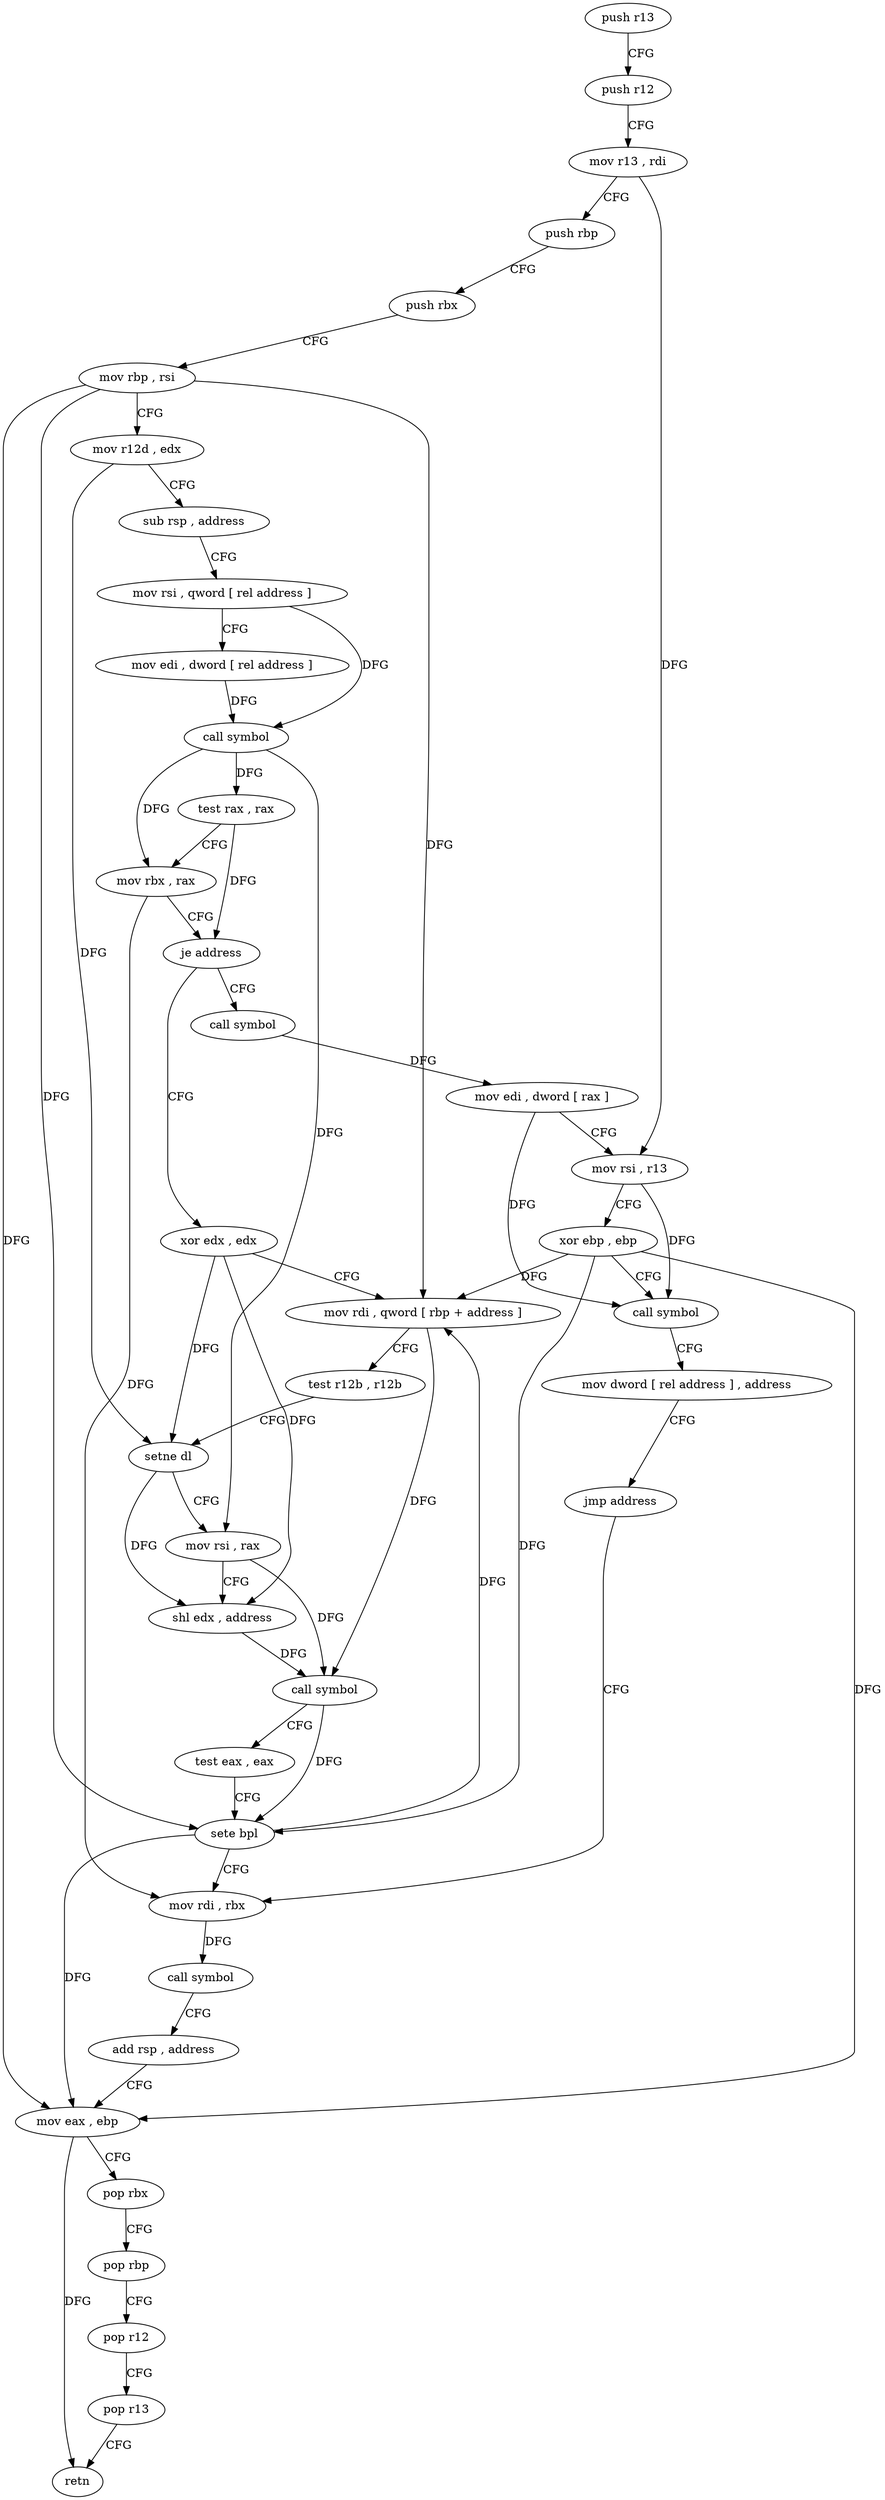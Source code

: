 digraph "func" {
"4213232" [label = "push r13" ]
"4213234" [label = "push r12" ]
"4213236" [label = "mov r13 , rdi" ]
"4213239" [label = "push rbp" ]
"4213240" [label = "push rbx" ]
"4213241" [label = "mov rbp , rsi" ]
"4213244" [label = "mov r12d , edx" ]
"4213247" [label = "sub rsp , address" ]
"4213251" [label = "mov rsi , qword [ rel address ]" ]
"4213258" [label = "mov edi , dword [ rel address ]" ]
"4213264" [label = "call symbol" ]
"4213269" [label = "test rax , rax" ]
"4213272" [label = "mov rbx , rax" ]
"4213275" [label = "je address" ]
"4213328" [label = "call symbol" ]
"4213277" [label = "xor edx , edx" ]
"4213333" [label = "mov edi , dword [ rax ]" ]
"4213335" [label = "mov rsi , r13" ]
"4213338" [label = "xor ebp , ebp" ]
"4213340" [label = "call symbol" ]
"4213345" [label = "mov dword [ rel address ] , address" ]
"4213355" [label = "jmp address" ]
"4213306" [label = "mov rdi , rbx" ]
"4213279" [label = "mov rdi , qword [ rbp + address ]" ]
"4213283" [label = "test r12b , r12b" ]
"4213286" [label = "setne dl" ]
"4213289" [label = "mov rsi , rax" ]
"4213292" [label = "shl edx , address" ]
"4213295" [label = "call symbol" ]
"4213300" [label = "test eax , eax" ]
"4213302" [label = "sete bpl" ]
"4213309" [label = "call symbol" ]
"4213314" [label = "add rsp , address" ]
"4213318" [label = "mov eax , ebp" ]
"4213320" [label = "pop rbx" ]
"4213321" [label = "pop rbp" ]
"4213322" [label = "pop r12" ]
"4213324" [label = "pop r13" ]
"4213326" [label = "retn" ]
"4213232" -> "4213234" [ label = "CFG" ]
"4213234" -> "4213236" [ label = "CFG" ]
"4213236" -> "4213239" [ label = "CFG" ]
"4213236" -> "4213335" [ label = "DFG" ]
"4213239" -> "4213240" [ label = "CFG" ]
"4213240" -> "4213241" [ label = "CFG" ]
"4213241" -> "4213244" [ label = "CFG" ]
"4213241" -> "4213279" [ label = "DFG" ]
"4213241" -> "4213302" [ label = "DFG" ]
"4213241" -> "4213318" [ label = "DFG" ]
"4213244" -> "4213247" [ label = "CFG" ]
"4213244" -> "4213286" [ label = "DFG" ]
"4213247" -> "4213251" [ label = "CFG" ]
"4213251" -> "4213258" [ label = "CFG" ]
"4213251" -> "4213264" [ label = "DFG" ]
"4213258" -> "4213264" [ label = "DFG" ]
"4213264" -> "4213269" [ label = "DFG" ]
"4213264" -> "4213272" [ label = "DFG" ]
"4213264" -> "4213289" [ label = "DFG" ]
"4213269" -> "4213272" [ label = "CFG" ]
"4213269" -> "4213275" [ label = "DFG" ]
"4213272" -> "4213275" [ label = "CFG" ]
"4213272" -> "4213306" [ label = "DFG" ]
"4213275" -> "4213328" [ label = "CFG" ]
"4213275" -> "4213277" [ label = "CFG" ]
"4213328" -> "4213333" [ label = "DFG" ]
"4213277" -> "4213279" [ label = "CFG" ]
"4213277" -> "4213286" [ label = "DFG" ]
"4213277" -> "4213292" [ label = "DFG" ]
"4213333" -> "4213335" [ label = "CFG" ]
"4213333" -> "4213340" [ label = "DFG" ]
"4213335" -> "4213338" [ label = "CFG" ]
"4213335" -> "4213340" [ label = "DFG" ]
"4213338" -> "4213340" [ label = "CFG" ]
"4213338" -> "4213279" [ label = "DFG" ]
"4213338" -> "4213302" [ label = "DFG" ]
"4213338" -> "4213318" [ label = "DFG" ]
"4213340" -> "4213345" [ label = "CFG" ]
"4213345" -> "4213355" [ label = "CFG" ]
"4213355" -> "4213306" [ label = "CFG" ]
"4213306" -> "4213309" [ label = "DFG" ]
"4213279" -> "4213283" [ label = "CFG" ]
"4213279" -> "4213295" [ label = "DFG" ]
"4213283" -> "4213286" [ label = "CFG" ]
"4213286" -> "4213289" [ label = "CFG" ]
"4213286" -> "4213292" [ label = "DFG" ]
"4213289" -> "4213292" [ label = "CFG" ]
"4213289" -> "4213295" [ label = "DFG" ]
"4213292" -> "4213295" [ label = "DFG" ]
"4213295" -> "4213300" [ label = "CFG" ]
"4213295" -> "4213302" [ label = "DFG" ]
"4213300" -> "4213302" [ label = "CFG" ]
"4213302" -> "4213306" [ label = "CFG" ]
"4213302" -> "4213279" [ label = "DFG" ]
"4213302" -> "4213318" [ label = "DFG" ]
"4213309" -> "4213314" [ label = "CFG" ]
"4213314" -> "4213318" [ label = "CFG" ]
"4213318" -> "4213320" [ label = "CFG" ]
"4213318" -> "4213326" [ label = "DFG" ]
"4213320" -> "4213321" [ label = "CFG" ]
"4213321" -> "4213322" [ label = "CFG" ]
"4213322" -> "4213324" [ label = "CFG" ]
"4213324" -> "4213326" [ label = "CFG" ]
}

